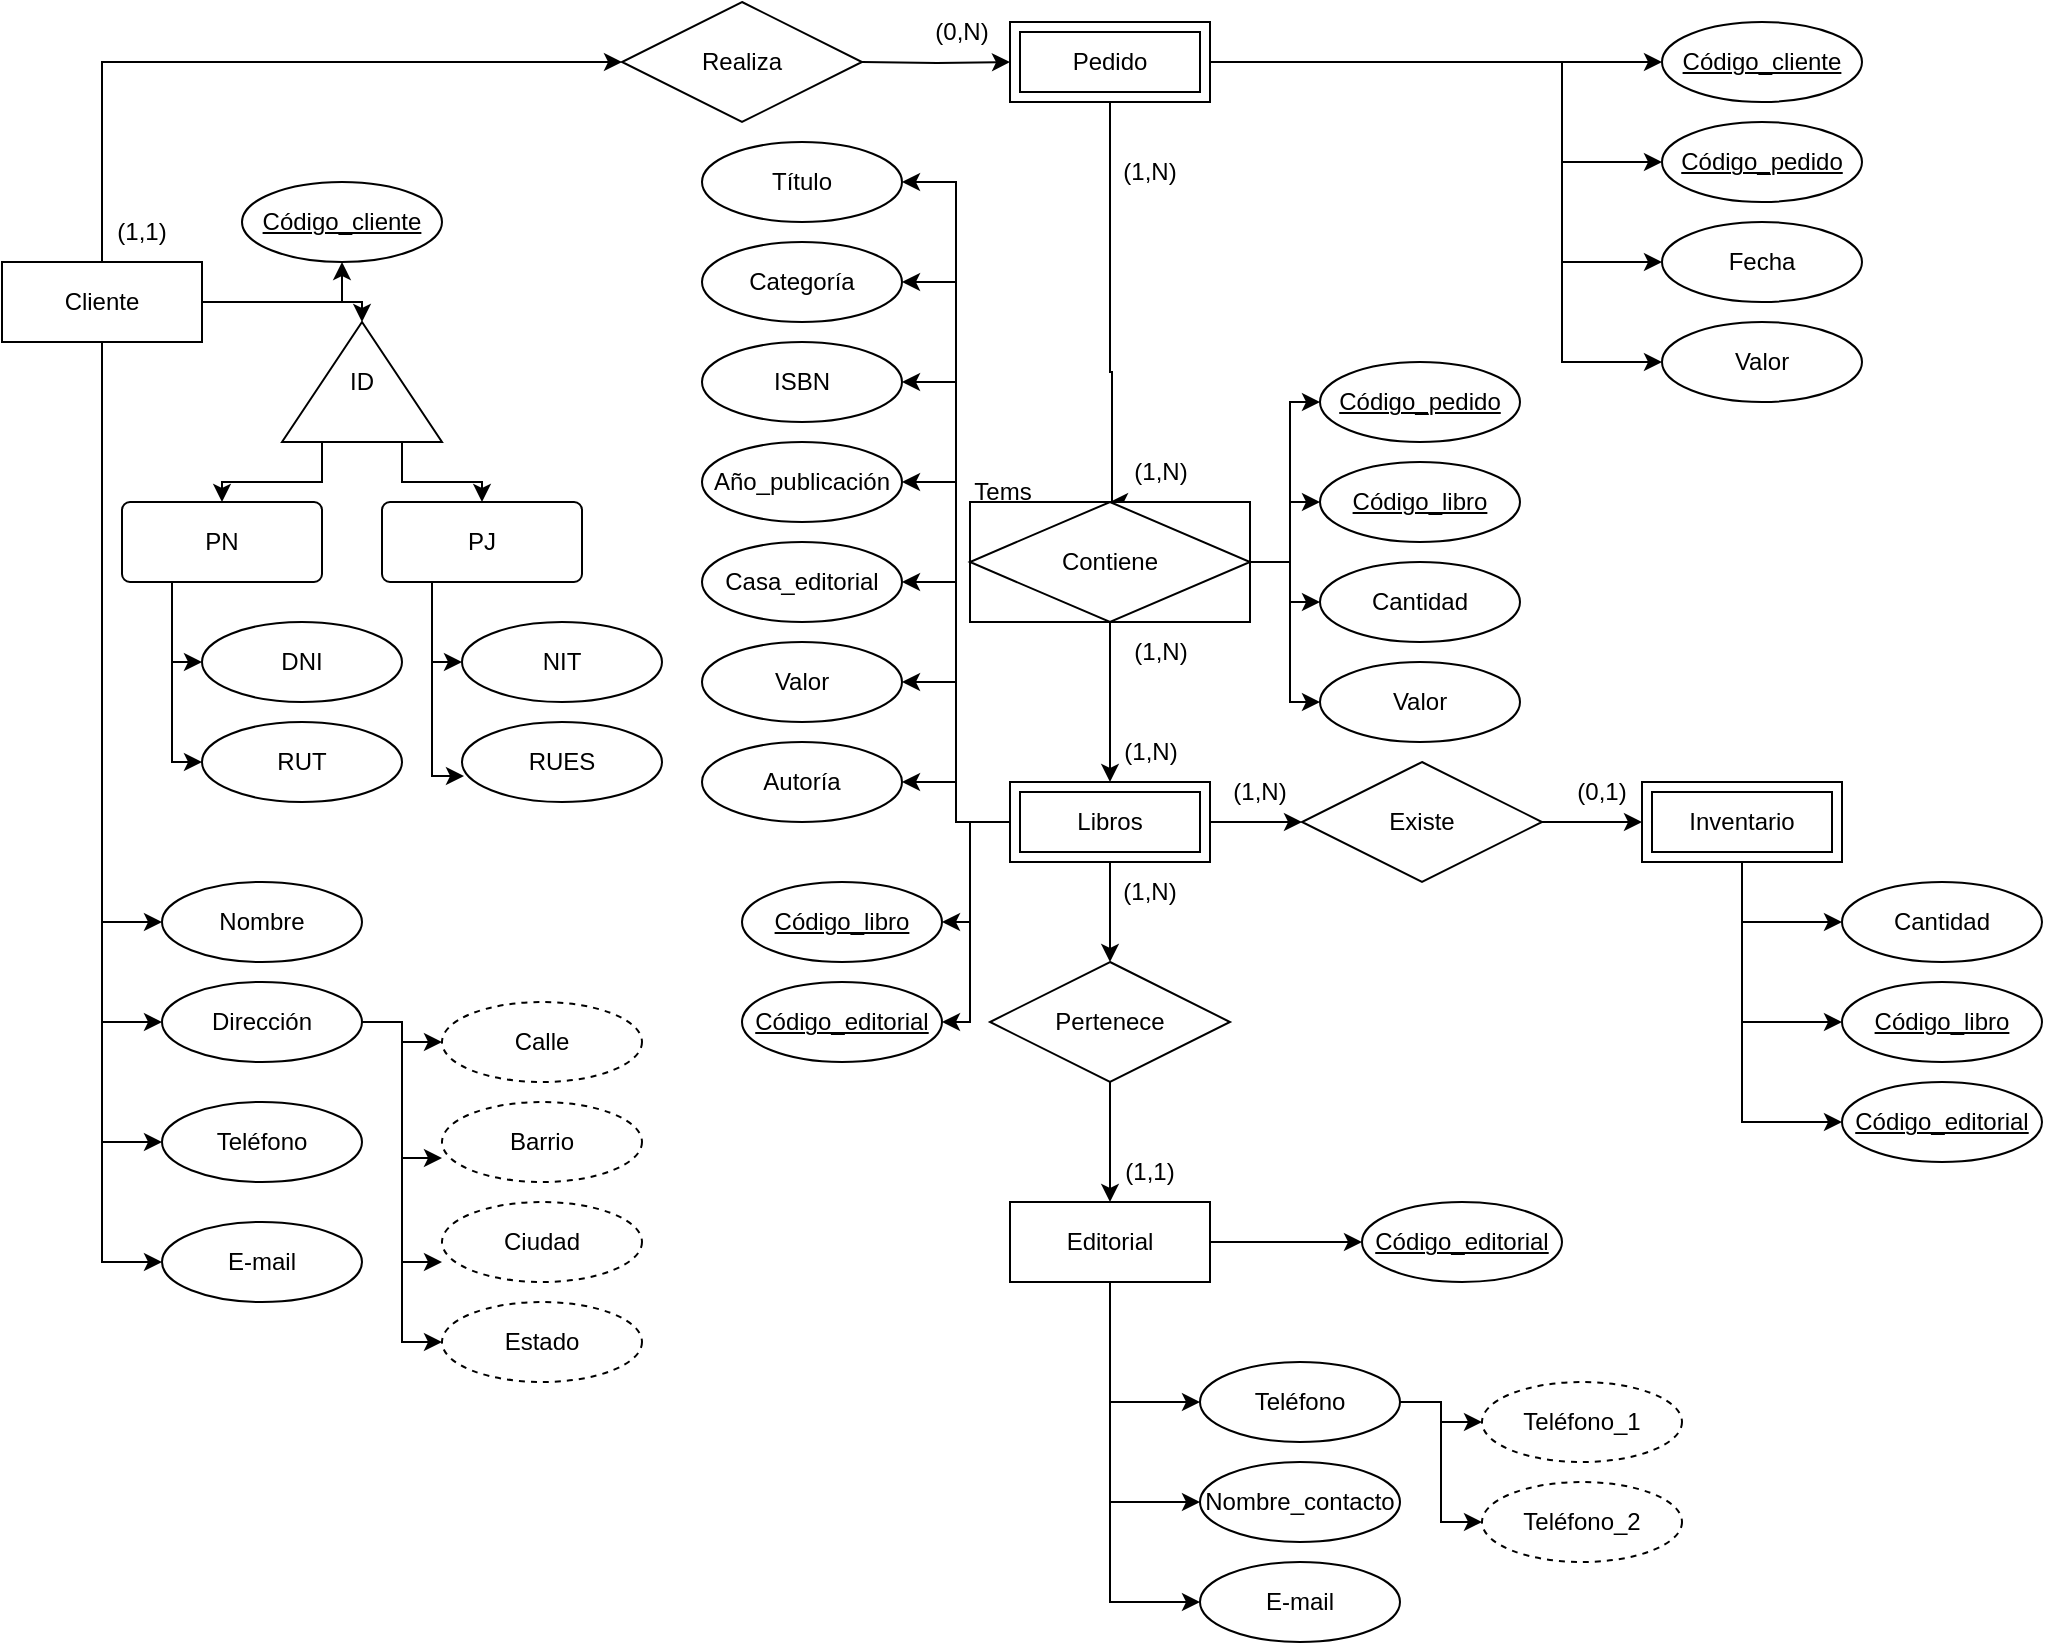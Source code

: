 <mxfile version="26.2.14">
  <diagram name="Página-1" id="mAfcwsao9uxxPhCsY58A">
    <mxGraphModel dx="2061" dy="689" grid="1" gridSize="10" guides="1" tooltips="1" connect="1" arrows="1" fold="1" page="1" pageScale="1" pageWidth="827" pageHeight="1169" math="0" shadow="0">
      <root>
        <mxCell id="0" />
        <mxCell id="1" parent="0" />
        <mxCell id="ZX42Idpp963yY9XAtoR1-5" style="edgeStyle=orthogonalEdgeStyle;rounded=0;orthogonalLoop=1;jettySize=auto;html=1;exitX=0.5;exitY=1;exitDx=0;exitDy=0;entryX=0;entryY=0.5;entryDx=0;entryDy=0;" edge="1" parent="1" source="KHELuarizNl2ZzL4a7ds-2" target="ZX42Idpp963yY9XAtoR1-1">
          <mxGeometry relative="1" as="geometry">
            <mxPoint x="-230" y="425" as="targetPoint" />
          </mxGeometry>
        </mxCell>
        <mxCell id="ZX42Idpp963yY9XAtoR1-8" style="edgeStyle=orthogonalEdgeStyle;rounded=0;orthogonalLoop=1;jettySize=auto;html=1;exitX=0.5;exitY=1;exitDx=0;exitDy=0;entryX=0;entryY=0.5;entryDx=0;entryDy=0;" edge="1" parent="1" source="KHELuarizNl2ZzL4a7ds-2" target="ZX42Idpp963yY9XAtoR1-2">
          <mxGeometry relative="1" as="geometry">
            <mxPoint x="-230" y="485" as="targetPoint" />
          </mxGeometry>
        </mxCell>
        <mxCell id="ZX42Idpp963yY9XAtoR1-9" style="edgeStyle=orthogonalEdgeStyle;rounded=0;orthogonalLoop=1;jettySize=auto;html=1;exitX=0.5;exitY=1;exitDx=0;exitDy=0;entryX=0;entryY=0.5;entryDx=0;entryDy=0;" edge="1" parent="1" source="KHELuarizNl2ZzL4a7ds-2" target="ZX42Idpp963yY9XAtoR1-3">
          <mxGeometry relative="1" as="geometry">
            <mxPoint x="-230" y="535" as="targetPoint" />
          </mxGeometry>
        </mxCell>
        <mxCell id="ZX42Idpp963yY9XAtoR1-10" style="edgeStyle=orthogonalEdgeStyle;rounded=0;orthogonalLoop=1;jettySize=auto;html=1;exitX=0.5;exitY=1;exitDx=0;exitDy=0;entryX=0;entryY=0.5;entryDx=0;entryDy=0;" edge="1" parent="1" source="KHELuarizNl2ZzL4a7ds-2" target="ZX42Idpp963yY9XAtoR1-4">
          <mxGeometry relative="1" as="geometry">
            <mxPoint x="-230" y="605" as="targetPoint" />
          </mxGeometry>
        </mxCell>
        <mxCell id="ZX42Idpp963yY9XAtoR1-21" style="edgeStyle=orthogonalEdgeStyle;rounded=0;orthogonalLoop=1;jettySize=auto;html=1;exitX=0.5;exitY=0;exitDx=0;exitDy=0;entryX=0;entryY=0.5;entryDx=0;entryDy=0;" edge="1" parent="1" source="KHELuarizNl2ZzL4a7ds-2" target="r2OFJCYLcEijNNHe19bi-7">
          <mxGeometry relative="1" as="geometry" />
        </mxCell>
        <mxCell id="ZX42Idpp963yY9XAtoR1-26" style="edgeStyle=orthogonalEdgeStyle;rounded=0;orthogonalLoop=1;jettySize=auto;html=1;exitX=1;exitY=0.5;exitDx=0;exitDy=0;entryX=1;entryY=0.5;entryDx=0;entryDy=0;" edge="1" parent="1" source="KHELuarizNl2ZzL4a7ds-2" target="ZX42Idpp963yY9XAtoR1-24">
          <mxGeometry relative="1" as="geometry">
            <Array as="points">
              <mxPoint x="-100" y="190" />
            </Array>
          </mxGeometry>
        </mxCell>
        <mxCell id="ZX42Idpp963yY9XAtoR1-67" style="edgeStyle=orthogonalEdgeStyle;rounded=0;orthogonalLoop=1;jettySize=auto;html=1;exitX=1;exitY=0.5;exitDx=0;exitDy=0;entryX=0.5;entryY=1;entryDx=0;entryDy=0;" edge="1" parent="1" source="KHELuarizNl2ZzL4a7ds-2" target="ZX42Idpp963yY9XAtoR1-66">
          <mxGeometry relative="1" as="geometry" />
        </mxCell>
        <mxCell id="KHELuarizNl2ZzL4a7ds-2" value="Cliente" style="whiteSpace=wrap;html=1;align=center;" parent="1" vertex="1">
          <mxGeometry x="-280" y="170" width="100" height="40" as="geometry" />
        </mxCell>
        <mxCell id="r2OFJCYLcEijNNHe19bi-13" style="edgeStyle=orthogonalEdgeStyle;rounded=0;orthogonalLoop=1;jettySize=auto;html=1;exitX=0.5;exitY=1;exitDx=0;exitDy=0;entryX=0.5;entryY=0;entryDx=0;entryDy=0;" parent="1" source="KHELuarizNl2ZzL4a7ds-3" edge="1">
          <mxGeometry relative="1" as="geometry">
            <mxPoint x="274" y="520" as="targetPoint" />
          </mxGeometry>
        </mxCell>
        <mxCell id="r2OFJCYLcEijNNHe19bi-25" style="edgeStyle=orthogonalEdgeStyle;rounded=0;orthogonalLoop=1;jettySize=auto;html=1;exitX=1;exitY=0.5;exitDx=0;exitDy=0;entryX=0;entryY=0.5;entryDx=0;entryDy=0;" parent="1" source="KHELuarizNl2ZzL4a7ds-3" target="r2OFJCYLcEijNNHe19bi-24" edge="1">
          <mxGeometry relative="1" as="geometry" />
        </mxCell>
        <mxCell id="ZX42Idpp963yY9XAtoR1-47" style="edgeStyle=orthogonalEdgeStyle;rounded=0;orthogonalLoop=1;jettySize=auto;html=1;exitX=0;exitY=0.5;exitDx=0;exitDy=0;entryX=1;entryY=0.5;entryDx=0;entryDy=0;" edge="1" parent="1" source="KHELuarizNl2ZzL4a7ds-3" target="ZX42Idpp963yY9XAtoR1-45">
          <mxGeometry relative="1" as="geometry" />
        </mxCell>
        <mxCell id="ZX42Idpp963yY9XAtoR1-48" style="edgeStyle=orthogonalEdgeStyle;rounded=0;orthogonalLoop=1;jettySize=auto;html=1;exitX=0;exitY=0.5;exitDx=0;exitDy=0;entryX=1;entryY=0.5;entryDx=0;entryDy=0;" edge="1" parent="1" source="KHELuarizNl2ZzL4a7ds-3" target="ZX42Idpp963yY9XAtoR1-44">
          <mxGeometry relative="1" as="geometry" />
        </mxCell>
        <mxCell id="ZX42Idpp963yY9XAtoR1-49" style="edgeStyle=orthogonalEdgeStyle;rounded=0;orthogonalLoop=1;jettySize=auto;html=1;exitX=0;exitY=0.5;exitDx=0;exitDy=0;entryX=1;entryY=0.5;entryDx=0;entryDy=0;" edge="1" parent="1" source="KHELuarizNl2ZzL4a7ds-3" target="ZX42Idpp963yY9XAtoR1-43">
          <mxGeometry relative="1" as="geometry" />
        </mxCell>
        <mxCell id="ZX42Idpp963yY9XAtoR1-50" style="edgeStyle=orthogonalEdgeStyle;rounded=0;orthogonalLoop=1;jettySize=auto;html=1;exitX=0;exitY=0.5;exitDx=0;exitDy=0;entryX=1;entryY=0.5;entryDx=0;entryDy=0;" edge="1" parent="1" source="KHELuarizNl2ZzL4a7ds-3" target="ZX42Idpp963yY9XAtoR1-42">
          <mxGeometry relative="1" as="geometry" />
        </mxCell>
        <mxCell id="ZX42Idpp963yY9XAtoR1-51" style="edgeStyle=orthogonalEdgeStyle;rounded=0;orthogonalLoop=1;jettySize=auto;html=1;exitX=0;exitY=0.5;exitDx=0;exitDy=0;entryX=1;entryY=0.5;entryDx=0;entryDy=0;" edge="1" parent="1" source="KHELuarizNl2ZzL4a7ds-3" target="ZX42Idpp963yY9XAtoR1-41">
          <mxGeometry relative="1" as="geometry" />
        </mxCell>
        <mxCell id="ZX42Idpp963yY9XAtoR1-52" style="edgeStyle=orthogonalEdgeStyle;rounded=0;orthogonalLoop=1;jettySize=auto;html=1;exitX=0;exitY=0.5;exitDx=0;exitDy=0;entryX=1;entryY=0.5;entryDx=0;entryDy=0;" edge="1" parent="1" source="KHELuarizNl2ZzL4a7ds-3" target="ZX42Idpp963yY9XAtoR1-40">
          <mxGeometry relative="1" as="geometry" />
        </mxCell>
        <mxCell id="ZX42Idpp963yY9XAtoR1-53" style="edgeStyle=orthogonalEdgeStyle;rounded=0;orthogonalLoop=1;jettySize=auto;html=1;exitX=0;exitY=0.5;exitDx=0;exitDy=0;entryX=1;entryY=0.5;entryDx=0;entryDy=0;" edge="1" parent="1" source="KHELuarizNl2ZzL4a7ds-3" target="ZX42Idpp963yY9XAtoR1-39">
          <mxGeometry relative="1" as="geometry" />
        </mxCell>
        <mxCell id="ZX42Idpp963yY9XAtoR1-101" style="edgeStyle=orthogonalEdgeStyle;rounded=0;orthogonalLoop=1;jettySize=auto;html=1;exitX=0;exitY=0.5;exitDx=0;exitDy=0;entryX=1;entryY=0.5;entryDx=0;entryDy=0;" edge="1" parent="1" source="KHELuarizNl2ZzL4a7ds-3" target="ZX42Idpp963yY9XAtoR1-100">
          <mxGeometry relative="1" as="geometry">
            <Array as="points">
              <mxPoint x="204" y="450" />
              <mxPoint x="204" y="500" />
            </Array>
          </mxGeometry>
        </mxCell>
        <mxCell id="ZX42Idpp963yY9XAtoR1-102" style="edgeStyle=orthogonalEdgeStyle;rounded=0;orthogonalLoop=1;jettySize=auto;html=1;exitX=0;exitY=0.5;exitDx=0;exitDy=0;entryX=1;entryY=0.5;entryDx=0;entryDy=0;" edge="1" parent="1" source="KHELuarizNl2ZzL4a7ds-3" target="ZX42Idpp963yY9XAtoR1-70">
          <mxGeometry relative="1" as="geometry">
            <Array as="points">
              <mxPoint x="204" y="450" />
              <mxPoint x="204" y="550" />
            </Array>
          </mxGeometry>
        </mxCell>
        <mxCell id="KHELuarizNl2ZzL4a7ds-3" value="Libros" style="shape=ext;margin=3;double=1;whiteSpace=wrap;html=1;align=center;" parent="1" vertex="1">
          <mxGeometry x="224" y="430" width="100" height="40" as="geometry" />
        </mxCell>
        <mxCell id="ZX42Idpp963yY9XAtoR1-57" style="edgeStyle=orthogonalEdgeStyle;rounded=0;orthogonalLoop=1;jettySize=auto;html=1;exitX=0.5;exitY=1;exitDx=0;exitDy=0;entryX=0;entryY=0.5;entryDx=0;entryDy=0;" edge="1" parent="1" source="KHELuarizNl2ZzL4a7ds-4" target="ZX42Idpp963yY9XAtoR1-54">
          <mxGeometry relative="1" as="geometry" />
        </mxCell>
        <mxCell id="ZX42Idpp963yY9XAtoR1-59" style="edgeStyle=orthogonalEdgeStyle;rounded=0;orthogonalLoop=1;jettySize=auto;html=1;exitX=0.5;exitY=1;exitDx=0;exitDy=0;entryX=0;entryY=0.5;entryDx=0;entryDy=0;" edge="1" parent="1" source="KHELuarizNl2ZzL4a7ds-4" target="ZX42Idpp963yY9XAtoR1-55">
          <mxGeometry relative="1" as="geometry" />
        </mxCell>
        <mxCell id="ZX42Idpp963yY9XAtoR1-60" style="edgeStyle=orthogonalEdgeStyle;rounded=0;orthogonalLoop=1;jettySize=auto;html=1;exitX=0.5;exitY=1;exitDx=0;exitDy=0;entryX=0;entryY=0.5;entryDx=0;entryDy=0;" edge="1" parent="1" source="KHELuarizNl2ZzL4a7ds-4" target="ZX42Idpp963yY9XAtoR1-56">
          <mxGeometry relative="1" as="geometry" />
        </mxCell>
        <mxCell id="ZX42Idpp963yY9XAtoR1-69" style="edgeStyle=orthogonalEdgeStyle;rounded=0;orthogonalLoop=1;jettySize=auto;html=1;exitX=1;exitY=0.5;exitDx=0;exitDy=0;entryX=0;entryY=0.5;entryDx=0;entryDy=0;" edge="1" parent="1" source="KHELuarizNl2ZzL4a7ds-4" target="ZX42Idpp963yY9XAtoR1-68">
          <mxGeometry relative="1" as="geometry" />
        </mxCell>
        <mxCell id="KHELuarizNl2ZzL4a7ds-4" value="Editorial" style="whiteSpace=wrap;html=1;align=center;" parent="1" vertex="1">
          <mxGeometry x="224" y="640" width="100" height="40" as="geometry" />
        </mxCell>
        <mxCell id="ZX42Idpp963yY9XAtoR1-86" style="edgeStyle=orthogonalEdgeStyle;rounded=0;orthogonalLoop=1;jettySize=auto;html=1;exitX=0.5;exitY=1;exitDx=0;exitDy=0;entryX=0;entryY=0.5;entryDx=0;entryDy=0;" edge="1" parent="1" source="KHELuarizNl2ZzL4a7ds-5" target="ZX42Idpp963yY9XAtoR1-84">
          <mxGeometry relative="1" as="geometry" />
        </mxCell>
        <mxCell id="ZX42Idpp963yY9XAtoR1-87" style="edgeStyle=orthogonalEdgeStyle;rounded=0;orthogonalLoop=1;jettySize=auto;html=1;exitX=0.5;exitY=1;exitDx=0;exitDy=0;entryX=0;entryY=0.5;entryDx=0;entryDy=0;" edge="1" parent="1" source="KHELuarizNl2ZzL4a7ds-5" target="ZX42Idpp963yY9XAtoR1-83">
          <mxGeometry relative="1" as="geometry" />
        </mxCell>
        <mxCell id="ZX42Idpp963yY9XAtoR1-104" style="edgeStyle=orthogonalEdgeStyle;rounded=0;orthogonalLoop=1;jettySize=auto;html=1;exitX=0.5;exitY=1;exitDx=0;exitDy=0;entryX=0;entryY=0.5;entryDx=0;entryDy=0;" edge="1" parent="1" source="KHELuarizNl2ZzL4a7ds-5" target="ZX42Idpp963yY9XAtoR1-103">
          <mxGeometry relative="1" as="geometry" />
        </mxCell>
        <mxCell id="KHELuarizNl2ZzL4a7ds-5" value="Inventario" style="shape=ext;margin=3;double=1;whiteSpace=wrap;html=1;align=center;" parent="1" vertex="1">
          <mxGeometry x="540" y="430" width="100" height="40" as="geometry" />
        </mxCell>
        <mxCell id="r2OFJCYLcEijNNHe19bi-11" style="edgeStyle=orthogonalEdgeStyle;rounded=0;orthogonalLoop=1;jettySize=auto;html=1;exitX=0.5;exitY=1;exitDx=0;exitDy=0;entryX=0.5;entryY=0;entryDx=0;entryDy=0;" parent="1" source="KHELuarizNl2ZzL4a7ds-6" target="r2OFJCYLcEijNNHe19bi-29" edge="1">
          <mxGeometry relative="1" as="geometry">
            <mxPoint x="274" y="250.0" as="targetPoint" />
            <Array as="points">
              <mxPoint x="274" y="225" />
              <mxPoint x="275" y="290" />
            </Array>
          </mxGeometry>
        </mxCell>
        <mxCell id="ZX42Idpp963yY9XAtoR1-77" style="edgeStyle=orthogonalEdgeStyle;rounded=0;orthogonalLoop=1;jettySize=auto;html=1;exitX=1;exitY=0.5;exitDx=0;exitDy=0;entryX=0;entryY=0.5;entryDx=0;entryDy=0;" edge="1" parent="1" source="KHELuarizNl2ZzL4a7ds-6" target="ZX42Idpp963yY9XAtoR1-73">
          <mxGeometry relative="1" as="geometry" />
        </mxCell>
        <mxCell id="ZX42Idpp963yY9XAtoR1-91" style="edgeStyle=orthogonalEdgeStyle;rounded=0;orthogonalLoop=1;jettySize=auto;html=1;exitX=1;exitY=0.5;exitDx=0;exitDy=0;entryX=0;entryY=0.5;entryDx=0;entryDy=0;" edge="1" parent="1" source="KHELuarizNl2ZzL4a7ds-6" target="ZX42Idpp963yY9XAtoR1-74">
          <mxGeometry relative="1" as="geometry">
            <Array as="points">
              <mxPoint x="500" y="70" />
              <mxPoint x="500" y="120" />
            </Array>
          </mxGeometry>
        </mxCell>
        <mxCell id="ZX42Idpp963yY9XAtoR1-92" style="edgeStyle=orthogonalEdgeStyle;rounded=0;orthogonalLoop=1;jettySize=auto;html=1;exitX=1;exitY=0.5;exitDx=0;exitDy=0;entryX=0;entryY=0.5;entryDx=0;entryDy=0;" edge="1" parent="1" source="KHELuarizNl2ZzL4a7ds-6" target="ZX42Idpp963yY9XAtoR1-79">
          <mxGeometry relative="1" as="geometry">
            <Array as="points">
              <mxPoint x="500" y="70" />
              <mxPoint x="500" y="170" />
            </Array>
          </mxGeometry>
        </mxCell>
        <mxCell id="ZX42Idpp963yY9XAtoR1-93" style="edgeStyle=orthogonalEdgeStyle;rounded=0;orthogonalLoop=1;jettySize=auto;html=1;exitX=1;exitY=0.5;exitDx=0;exitDy=0;entryX=0;entryY=0.5;entryDx=0;entryDy=0;" edge="1" parent="1" source="KHELuarizNl2ZzL4a7ds-6" target="ZX42Idpp963yY9XAtoR1-80">
          <mxGeometry relative="1" as="geometry">
            <Array as="points">
              <mxPoint x="500" y="70" />
              <mxPoint x="500" y="220" />
            </Array>
          </mxGeometry>
        </mxCell>
        <mxCell id="KHELuarizNl2ZzL4a7ds-6" value="Pedido" style="shape=ext;margin=3;double=1;whiteSpace=wrap;html=1;align=center;" parent="1" vertex="1">
          <mxGeometry x="224" y="50" width="100" height="40" as="geometry" />
        </mxCell>
        <mxCell id="r2OFJCYLcEijNNHe19bi-3" style="edgeStyle=orthogonalEdgeStyle;rounded=0;orthogonalLoop=1;jettySize=auto;html=1;exitX=1;exitY=0.5;exitDx=0;exitDy=0;entryX=0;entryY=0.5;entryDx=0;entryDy=0;" parent="1" target="KHELuarizNl2ZzL4a7ds-6" edge="1">
          <mxGeometry relative="1" as="geometry">
            <mxPoint x="150" y="70" as="sourcePoint" />
          </mxGeometry>
        </mxCell>
        <mxCell id="r2OFJCYLcEijNNHe19bi-12" style="edgeStyle=orthogonalEdgeStyle;rounded=0;orthogonalLoop=1;jettySize=auto;html=1;exitX=0.5;exitY=1;exitDx=0;exitDy=0;" parent="1" source="r2OFJCYLcEijNNHe19bi-29" target="KHELuarizNl2ZzL4a7ds-3" edge="1">
          <mxGeometry relative="1" as="geometry">
            <mxPoint x="274" y="390.0" as="sourcePoint" />
          </mxGeometry>
        </mxCell>
        <mxCell id="r2OFJCYLcEijNNHe19bi-7" value="Realiza" style="shape=rhombus;perimeter=rhombusPerimeter;whiteSpace=wrap;html=1;align=center;" parent="1" vertex="1">
          <mxGeometry x="30" y="40" width="120" height="60" as="geometry" />
        </mxCell>
        <mxCell id="r2OFJCYLcEijNNHe19bi-18" style="edgeStyle=orthogonalEdgeStyle;rounded=0;orthogonalLoop=1;jettySize=auto;html=1;exitX=0.5;exitY=1;exitDx=0;exitDy=0;" parent="1" source="r2OFJCYLcEijNNHe19bi-10" target="KHELuarizNl2ZzL4a7ds-4" edge="1">
          <mxGeometry relative="1" as="geometry" />
        </mxCell>
        <mxCell id="r2OFJCYLcEijNNHe19bi-10" value="Pertenece" style="shape=rhombus;perimeter=rhombusPerimeter;whiteSpace=wrap;html=1;align=center;" parent="1" vertex="1">
          <mxGeometry x="214" y="520" width="120" height="60" as="geometry" />
        </mxCell>
        <mxCell id="r2OFJCYLcEijNNHe19bi-14" value="(1,1)" style="text;html=1;align=center;verticalAlign=middle;whiteSpace=wrap;rounded=0;" parent="1" vertex="1">
          <mxGeometry x="-240" y="140" width="60" height="30" as="geometry" />
        </mxCell>
        <mxCell id="r2OFJCYLcEijNNHe19bi-17" value="(0,N)" style="text;html=1;align=center;verticalAlign=middle;whiteSpace=wrap;rounded=0;" parent="1" vertex="1">
          <mxGeometry x="170" y="40" width="60" height="30" as="geometry" />
        </mxCell>
        <mxCell id="r2OFJCYLcEijNNHe19bi-19" value="(1,N)" style="text;html=1;align=center;verticalAlign=middle;whiteSpace=wrap;rounded=0;" parent="1" vertex="1">
          <mxGeometry x="264" y="110" width="60" height="30" as="geometry" />
        </mxCell>
        <mxCell id="r2OFJCYLcEijNNHe19bi-20" value="(1,N)" style="text;html=1;align=center;verticalAlign=middle;whiteSpace=wrap;rounded=0;" parent="1" vertex="1">
          <mxGeometry x="264" y="470" width="60" height="30" as="geometry" />
        </mxCell>
        <mxCell id="r2OFJCYLcEijNNHe19bi-22" value="(1,N)" style="text;html=1;align=center;verticalAlign=middle;resizable=0;points=[];autosize=1;strokeColor=none;fillColor=none;" parent="1" vertex="1">
          <mxGeometry x="269" y="400" width="50" height="30" as="geometry" />
        </mxCell>
        <mxCell id="r2OFJCYLcEijNNHe19bi-23" value="(1,1)" style="text;html=1;align=center;verticalAlign=middle;whiteSpace=wrap;rounded=0;" parent="1" vertex="1">
          <mxGeometry x="264" y="610" width="60" height="30" as="geometry" />
        </mxCell>
        <mxCell id="r2OFJCYLcEijNNHe19bi-26" style="edgeStyle=orthogonalEdgeStyle;rounded=0;orthogonalLoop=1;jettySize=auto;html=1;exitX=1;exitY=0.5;exitDx=0;exitDy=0;entryX=0;entryY=0.5;entryDx=0;entryDy=0;" parent="1" source="r2OFJCYLcEijNNHe19bi-24" target="KHELuarizNl2ZzL4a7ds-5" edge="1">
          <mxGeometry relative="1" as="geometry" />
        </mxCell>
        <mxCell id="r2OFJCYLcEijNNHe19bi-24" value="Existe" style="shape=rhombus;perimeter=rhombusPerimeter;whiteSpace=wrap;html=1;align=center;" parent="1" vertex="1">
          <mxGeometry x="370" y="420" width="120" height="60" as="geometry" />
        </mxCell>
        <mxCell id="r2OFJCYLcEijNNHe19bi-27" value="(1,N)" style="text;html=1;align=center;verticalAlign=middle;whiteSpace=wrap;rounded=0;" parent="1" vertex="1">
          <mxGeometry x="319" y="420" width="60" height="30" as="geometry" />
        </mxCell>
        <mxCell id="r2OFJCYLcEijNNHe19bi-28" value="(0,1)" style="text;html=1;align=center;verticalAlign=middle;whiteSpace=wrap;rounded=0;" parent="1" vertex="1">
          <mxGeometry x="490" y="420" width="60" height="30" as="geometry" />
        </mxCell>
        <mxCell id="ZX42Idpp963yY9XAtoR1-96" style="edgeStyle=orthogonalEdgeStyle;rounded=0;orthogonalLoop=1;jettySize=auto;html=1;exitX=1;exitY=0.5;exitDx=0;exitDy=0;entryX=0;entryY=0.5;entryDx=0;entryDy=0;" edge="1" parent="1" source="r2OFJCYLcEijNNHe19bi-29" target="ZX42Idpp963yY9XAtoR1-94">
          <mxGeometry relative="1" as="geometry">
            <Array as="points">
              <mxPoint x="364" y="320" />
              <mxPoint x="364" y="240" />
            </Array>
          </mxGeometry>
        </mxCell>
        <mxCell id="ZX42Idpp963yY9XAtoR1-97" style="edgeStyle=orthogonalEdgeStyle;rounded=0;orthogonalLoop=1;jettySize=auto;html=1;exitX=1;exitY=0.5;exitDx=0;exitDy=0;entryX=0;entryY=0.5;entryDx=0;entryDy=0;" edge="1" parent="1" source="r2OFJCYLcEijNNHe19bi-29" target="ZX42Idpp963yY9XAtoR1-95">
          <mxGeometry relative="1" as="geometry" />
        </mxCell>
        <mxCell id="ZX42Idpp963yY9XAtoR1-98" style="edgeStyle=orthogonalEdgeStyle;rounded=0;orthogonalLoop=1;jettySize=auto;html=1;exitX=1;exitY=0.5;exitDx=0;exitDy=0;entryX=0;entryY=0.5;entryDx=0;entryDy=0;" edge="1" parent="1" source="r2OFJCYLcEijNNHe19bi-29" target="ZX42Idpp963yY9XAtoR1-88">
          <mxGeometry relative="1" as="geometry" />
        </mxCell>
        <mxCell id="ZX42Idpp963yY9XAtoR1-99" style="edgeStyle=orthogonalEdgeStyle;rounded=0;orthogonalLoop=1;jettySize=auto;html=1;exitX=1;exitY=0.5;exitDx=0;exitDy=0;entryX=0;entryY=0.5;entryDx=0;entryDy=0;" edge="1" parent="1" source="r2OFJCYLcEijNNHe19bi-29" target="ZX42Idpp963yY9XAtoR1-90">
          <mxGeometry relative="1" as="geometry">
            <Array as="points">
              <mxPoint x="364" y="320" />
              <mxPoint x="364" y="390" />
            </Array>
          </mxGeometry>
        </mxCell>
        <mxCell id="r2OFJCYLcEijNNHe19bi-29" value="&lt;font&gt;Contiene&lt;/font&gt;" style="shape=associativeEntity;whiteSpace=wrap;html=1;align=center;" parent="1" vertex="1">
          <mxGeometry x="204" y="290" width="140" height="60" as="geometry" />
        </mxCell>
        <mxCell id="r2OFJCYLcEijNNHe19bi-31" value="(1,N)" style="text;html=1;align=center;verticalAlign=middle;resizable=0;points=[];autosize=1;strokeColor=none;fillColor=none;" parent="1" vertex="1">
          <mxGeometry x="274" y="260" width="50" height="30" as="geometry" />
        </mxCell>
        <mxCell id="r2OFJCYLcEijNNHe19bi-32" value="(1,N)" style="text;html=1;align=center;verticalAlign=middle;resizable=0;points=[];autosize=1;strokeColor=none;fillColor=none;" parent="1" vertex="1">
          <mxGeometry x="274" y="350" width="50" height="30" as="geometry" />
        </mxCell>
        <mxCell id="r2OFJCYLcEijNNHe19bi-35" value="Tems" style="text;html=1;align=center;verticalAlign=middle;rounded=0;" parent="1" vertex="1">
          <mxGeometry x="190" y="270" width="60" height="30" as="geometry" />
        </mxCell>
        <mxCell id="ZX42Idpp963yY9XAtoR1-1" value="Nombre" style="ellipse;whiteSpace=wrap;html=1;align=center;" vertex="1" parent="1">
          <mxGeometry x="-200" y="480" width="100" height="40" as="geometry" />
        </mxCell>
        <mxCell id="ZX42Idpp963yY9XAtoR1-13" style="edgeStyle=orthogonalEdgeStyle;rounded=0;orthogonalLoop=1;jettySize=auto;html=1;exitX=1;exitY=0.5;exitDx=0;exitDy=0;" edge="1" parent="1" source="ZX42Idpp963yY9XAtoR1-2" target="ZX42Idpp963yY9XAtoR1-12">
          <mxGeometry relative="1" as="geometry" />
        </mxCell>
        <mxCell id="ZX42Idpp963yY9XAtoR1-17" style="edgeStyle=orthogonalEdgeStyle;rounded=0;orthogonalLoop=1;jettySize=auto;html=1;exitX=1;exitY=0.5;exitDx=0;exitDy=0;entryX=0;entryY=0.7;entryDx=0;entryDy=0;entryPerimeter=0;" edge="1" parent="1" source="ZX42Idpp963yY9XAtoR1-2" target="ZX42Idpp963yY9XAtoR1-14">
          <mxGeometry relative="1" as="geometry">
            <mxPoint x="-70" y="630" as="targetPoint" />
          </mxGeometry>
        </mxCell>
        <mxCell id="ZX42Idpp963yY9XAtoR1-20" style="edgeStyle=orthogonalEdgeStyle;rounded=0;orthogonalLoop=1;jettySize=auto;html=1;exitX=1;exitY=0.5;exitDx=0;exitDy=0;entryX=0;entryY=0.5;entryDx=0;entryDy=0;" edge="1" parent="1" source="ZX42Idpp963yY9XAtoR1-2" target="ZX42Idpp963yY9XAtoR1-15">
          <mxGeometry relative="1" as="geometry" />
        </mxCell>
        <mxCell id="ZX42Idpp963yY9XAtoR1-2" value="Dirección" style="ellipse;whiteSpace=wrap;html=1;align=center;" vertex="1" parent="1">
          <mxGeometry x="-200" y="530" width="100" height="40" as="geometry" />
        </mxCell>
        <mxCell id="ZX42Idpp963yY9XAtoR1-3" value="Teléfono" style="ellipse;whiteSpace=wrap;html=1;align=center;" vertex="1" parent="1">
          <mxGeometry x="-200" y="590" width="100" height="40" as="geometry" />
        </mxCell>
        <mxCell id="ZX42Idpp963yY9XAtoR1-4" value="E-mail" style="ellipse;whiteSpace=wrap;html=1;align=center;" vertex="1" parent="1">
          <mxGeometry x="-200" y="650" width="100" height="40" as="geometry" />
        </mxCell>
        <mxCell id="ZX42Idpp963yY9XAtoR1-12" value="Calle" style="ellipse;whiteSpace=wrap;html=1;align=center;dashed=1;" vertex="1" parent="1">
          <mxGeometry x="-60" y="540" width="100" height="40" as="geometry" />
        </mxCell>
        <mxCell id="ZX42Idpp963yY9XAtoR1-14" value="Barrio" style="ellipse;whiteSpace=wrap;html=1;align=center;dashed=1;" vertex="1" parent="1">
          <mxGeometry x="-60" y="590" width="100" height="40" as="geometry" />
        </mxCell>
        <mxCell id="ZX42Idpp963yY9XAtoR1-15" value="Estado" style="ellipse;whiteSpace=wrap;html=1;align=center;dashed=1;" vertex="1" parent="1">
          <mxGeometry x="-60" y="690" width="100" height="40" as="geometry" />
        </mxCell>
        <mxCell id="ZX42Idpp963yY9XAtoR1-16" value="Ciudad" style="ellipse;whiteSpace=wrap;html=1;align=center;dashed=1;" vertex="1" parent="1">
          <mxGeometry x="-60" y="640" width="100" height="40" as="geometry" />
        </mxCell>
        <mxCell id="ZX42Idpp963yY9XAtoR1-19" style="edgeStyle=orthogonalEdgeStyle;rounded=0;orthogonalLoop=1;jettySize=auto;html=1;exitX=1;exitY=0.5;exitDx=0;exitDy=0;entryX=0;entryY=0.75;entryDx=0;entryDy=0;entryPerimeter=0;" edge="1" parent="1" source="ZX42Idpp963yY9XAtoR1-2" target="ZX42Idpp963yY9XAtoR1-16">
          <mxGeometry relative="1" as="geometry">
            <Array as="points">
              <mxPoint x="-80" y="550" />
              <mxPoint x="-80" y="670" />
              <mxPoint x="-60" y="670" />
            </Array>
          </mxGeometry>
        </mxCell>
        <mxCell id="ZX42Idpp963yY9XAtoR1-37" style="edgeStyle=orthogonalEdgeStyle;rounded=0;orthogonalLoop=1;jettySize=auto;html=1;exitX=0.25;exitY=1;exitDx=0;exitDy=0;entryX=0;entryY=0.5;entryDx=0;entryDy=0;" edge="1" parent="1" source="ZX42Idpp963yY9XAtoR1-22" target="ZX42Idpp963yY9XAtoR1-30">
          <mxGeometry relative="1" as="geometry">
            <Array as="points">
              <mxPoint x="-195" y="370" />
            </Array>
          </mxGeometry>
        </mxCell>
        <mxCell id="ZX42Idpp963yY9XAtoR1-38" style="edgeStyle=orthogonalEdgeStyle;rounded=0;orthogonalLoop=1;jettySize=auto;html=1;exitX=0.25;exitY=1;exitDx=0;exitDy=0;entryX=0;entryY=0.5;entryDx=0;entryDy=0;" edge="1" parent="1" source="ZX42Idpp963yY9XAtoR1-22" target="ZX42Idpp963yY9XAtoR1-32">
          <mxGeometry relative="1" as="geometry">
            <Array as="points">
              <mxPoint x="-195" y="420" />
            </Array>
          </mxGeometry>
        </mxCell>
        <mxCell id="ZX42Idpp963yY9XAtoR1-22" value="PN" style="rounded=1;arcSize=10;whiteSpace=wrap;html=1;align=center;" vertex="1" parent="1">
          <mxGeometry x="-220" y="290" width="100" height="40" as="geometry" />
        </mxCell>
        <mxCell id="ZX42Idpp963yY9XAtoR1-34" style="edgeStyle=orthogonalEdgeStyle;rounded=0;orthogonalLoop=1;jettySize=auto;html=1;exitX=0.25;exitY=1;exitDx=0;exitDy=0;entryX=0;entryY=0.5;entryDx=0;entryDy=0;" edge="1" parent="1" source="ZX42Idpp963yY9XAtoR1-23" target="ZX42Idpp963yY9XAtoR1-31">
          <mxGeometry relative="1" as="geometry">
            <Array as="points">
              <mxPoint x="-65" y="370" />
            </Array>
          </mxGeometry>
        </mxCell>
        <mxCell id="ZX42Idpp963yY9XAtoR1-23" value="PJ" style="rounded=1;arcSize=10;whiteSpace=wrap;html=1;align=center;" vertex="1" parent="1">
          <mxGeometry x="-90" y="290" width="100" height="40" as="geometry" />
        </mxCell>
        <mxCell id="ZX42Idpp963yY9XAtoR1-29" style="edgeStyle=orthogonalEdgeStyle;rounded=0;orthogonalLoop=1;jettySize=auto;html=1;exitX=0;exitY=0.75;exitDx=0;exitDy=0;entryX=0.5;entryY=0;entryDx=0;entryDy=0;" edge="1" parent="1" source="ZX42Idpp963yY9XAtoR1-24" target="ZX42Idpp963yY9XAtoR1-23">
          <mxGeometry relative="1" as="geometry" />
        </mxCell>
        <mxCell id="ZX42Idpp963yY9XAtoR1-36" style="edgeStyle=orthogonalEdgeStyle;rounded=0;orthogonalLoop=1;jettySize=auto;html=1;exitX=0;exitY=0.25;exitDx=0;exitDy=0;entryX=0.5;entryY=0;entryDx=0;entryDy=0;" edge="1" parent="1" source="ZX42Idpp963yY9XAtoR1-24" target="ZX42Idpp963yY9XAtoR1-22">
          <mxGeometry relative="1" as="geometry">
            <Array as="points">
              <mxPoint x="-120" y="280" />
              <mxPoint x="-170" y="280" />
            </Array>
          </mxGeometry>
        </mxCell>
        <mxCell id="ZX42Idpp963yY9XAtoR1-24" value="ID" style="triangle;whiteSpace=wrap;html=1;direction=north;" vertex="1" parent="1">
          <mxGeometry x="-140" y="200" width="80" height="60" as="geometry" />
        </mxCell>
        <mxCell id="ZX42Idpp963yY9XAtoR1-30" value="DNI" style="ellipse;whiteSpace=wrap;html=1;align=center;" vertex="1" parent="1">
          <mxGeometry x="-180" y="350" width="100" height="40" as="geometry" />
        </mxCell>
        <mxCell id="ZX42Idpp963yY9XAtoR1-31" value="NIT" style="ellipse;whiteSpace=wrap;html=1;align=center;" vertex="1" parent="1">
          <mxGeometry x="-50" y="350" width="100" height="40" as="geometry" />
        </mxCell>
        <mxCell id="ZX42Idpp963yY9XAtoR1-32" value="RUT" style="ellipse;whiteSpace=wrap;html=1;align=center;" vertex="1" parent="1">
          <mxGeometry x="-180" y="400" width="100" height="40" as="geometry" />
        </mxCell>
        <mxCell id="ZX42Idpp963yY9XAtoR1-33" value="RUES" style="ellipse;whiteSpace=wrap;html=1;align=center;" vertex="1" parent="1">
          <mxGeometry x="-50" y="400" width="100" height="40" as="geometry" />
        </mxCell>
        <mxCell id="ZX42Idpp963yY9XAtoR1-35" style="edgeStyle=orthogonalEdgeStyle;rounded=0;orthogonalLoop=1;jettySize=auto;html=1;exitX=0.25;exitY=1;exitDx=0;exitDy=0;entryX=0.01;entryY=0.675;entryDx=0;entryDy=0;entryPerimeter=0;" edge="1" parent="1" source="ZX42Idpp963yY9XAtoR1-23" target="ZX42Idpp963yY9XAtoR1-33">
          <mxGeometry relative="1" as="geometry">
            <Array as="points">
              <mxPoint x="-65" y="427" />
            </Array>
          </mxGeometry>
        </mxCell>
        <mxCell id="ZX42Idpp963yY9XAtoR1-39" value="Título" style="ellipse;whiteSpace=wrap;html=1;align=center;" vertex="1" parent="1">
          <mxGeometry x="70" y="110" width="100" height="40" as="geometry" />
        </mxCell>
        <mxCell id="ZX42Idpp963yY9XAtoR1-40" value="Categoría" style="ellipse;whiteSpace=wrap;html=1;align=center;" vertex="1" parent="1">
          <mxGeometry x="70" y="160" width="100" height="40" as="geometry" />
        </mxCell>
        <mxCell id="ZX42Idpp963yY9XAtoR1-41" value="ISBN" style="ellipse;whiteSpace=wrap;html=1;align=center;" vertex="1" parent="1">
          <mxGeometry x="70" y="210" width="100" height="40" as="geometry" />
        </mxCell>
        <mxCell id="ZX42Idpp963yY9XAtoR1-42" value="Año_publicación" style="ellipse;whiteSpace=wrap;html=1;align=center;" vertex="1" parent="1">
          <mxGeometry x="70" y="260" width="100" height="40" as="geometry" />
        </mxCell>
        <mxCell id="ZX42Idpp963yY9XAtoR1-43" value="Casa_editorial" style="ellipse;whiteSpace=wrap;html=1;align=center;" vertex="1" parent="1">
          <mxGeometry x="70" y="310" width="100" height="40" as="geometry" />
        </mxCell>
        <mxCell id="ZX42Idpp963yY9XAtoR1-44" value="Valor" style="ellipse;whiteSpace=wrap;html=1;align=center;" vertex="1" parent="1">
          <mxGeometry x="70" y="360" width="100" height="40" as="geometry" />
        </mxCell>
        <mxCell id="ZX42Idpp963yY9XAtoR1-45" value="Autoría" style="ellipse;whiteSpace=wrap;html=1;align=center;" vertex="1" parent="1">
          <mxGeometry x="70" y="410" width="100" height="40" as="geometry" />
        </mxCell>
        <mxCell id="ZX42Idpp963yY9XAtoR1-63" style="edgeStyle=orthogonalEdgeStyle;rounded=0;orthogonalLoop=1;jettySize=auto;html=1;exitX=1;exitY=0.5;exitDx=0;exitDy=0;entryX=0;entryY=0.5;entryDx=0;entryDy=0;" edge="1" parent="1" source="ZX42Idpp963yY9XAtoR1-54" target="ZX42Idpp963yY9XAtoR1-61">
          <mxGeometry relative="1" as="geometry" />
        </mxCell>
        <mxCell id="ZX42Idpp963yY9XAtoR1-64" style="edgeStyle=orthogonalEdgeStyle;rounded=0;orthogonalLoop=1;jettySize=auto;html=1;exitX=1;exitY=0.5;exitDx=0;exitDy=0;entryX=0;entryY=0.5;entryDx=0;entryDy=0;" edge="1" parent="1" source="ZX42Idpp963yY9XAtoR1-54" target="ZX42Idpp963yY9XAtoR1-62">
          <mxGeometry relative="1" as="geometry" />
        </mxCell>
        <mxCell id="ZX42Idpp963yY9XAtoR1-54" value="Teléfono" style="ellipse;whiteSpace=wrap;html=1;align=center;" vertex="1" parent="1">
          <mxGeometry x="319" y="720" width="100" height="40" as="geometry" />
        </mxCell>
        <mxCell id="ZX42Idpp963yY9XAtoR1-55" value="Nombre_contacto" style="ellipse;whiteSpace=wrap;html=1;align=center;" vertex="1" parent="1">
          <mxGeometry x="319" y="770" width="100" height="40" as="geometry" />
        </mxCell>
        <mxCell id="ZX42Idpp963yY9XAtoR1-56" value="E-mail" style="ellipse;whiteSpace=wrap;html=1;align=center;" vertex="1" parent="1">
          <mxGeometry x="319" y="820" width="100" height="40" as="geometry" />
        </mxCell>
        <mxCell id="ZX42Idpp963yY9XAtoR1-61" value="Teléfono_1" style="ellipse;whiteSpace=wrap;html=1;align=center;dashed=1;" vertex="1" parent="1">
          <mxGeometry x="460" y="730" width="100" height="40" as="geometry" />
        </mxCell>
        <mxCell id="ZX42Idpp963yY9XAtoR1-62" value="Teléfono_2" style="ellipse;whiteSpace=wrap;html=1;align=center;dashed=1;" vertex="1" parent="1">
          <mxGeometry x="460" y="780" width="100" height="40" as="geometry" />
        </mxCell>
        <mxCell id="ZX42Idpp963yY9XAtoR1-66" value="Código_cliente" style="ellipse;whiteSpace=wrap;html=1;align=center;fontStyle=4;" vertex="1" parent="1">
          <mxGeometry x="-160" y="130" width="100" height="40" as="geometry" />
        </mxCell>
        <mxCell id="ZX42Idpp963yY9XAtoR1-68" value="Código_editorial" style="ellipse;whiteSpace=wrap;html=1;align=center;fontStyle=4;" vertex="1" parent="1">
          <mxGeometry x="400" y="640" width="100" height="40" as="geometry" />
        </mxCell>
        <mxCell id="ZX42Idpp963yY9XAtoR1-70" value="Código_editorial" style="ellipse;whiteSpace=wrap;html=1;align=center;fontStyle=4;" vertex="1" parent="1">
          <mxGeometry x="90" y="530" width="100" height="40" as="geometry" />
        </mxCell>
        <mxCell id="ZX42Idpp963yY9XAtoR1-73" value="Código_cliente" style="ellipse;whiteSpace=wrap;html=1;align=center;fontStyle=4;" vertex="1" parent="1">
          <mxGeometry x="550" y="50" width="100" height="40" as="geometry" />
        </mxCell>
        <mxCell id="ZX42Idpp963yY9XAtoR1-74" value="Código_pedido" style="ellipse;whiteSpace=wrap;html=1;align=center;fontStyle=4;" vertex="1" parent="1">
          <mxGeometry x="550" y="100" width="100" height="40" as="geometry" />
        </mxCell>
        <mxCell id="ZX42Idpp963yY9XAtoR1-79" value="Fecha" style="ellipse;whiteSpace=wrap;html=1;align=center;" vertex="1" parent="1">
          <mxGeometry x="550" y="150" width="100" height="40" as="geometry" />
        </mxCell>
        <mxCell id="ZX42Idpp963yY9XAtoR1-80" value="Valor" style="ellipse;whiteSpace=wrap;html=1;align=center;" vertex="1" parent="1">
          <mxGeometry x="550" y="200" width="100" height="40" as="geometry" />
        </mxCell>
        <mxCell id="ZX42Idpp963yY9XAtoR1-83" value="Código_libro" style="ellipse;whiteSpace=wrap;html=1;align=center;fontStyle=4;" vertex="1" parent="1">
          <mxGeometry x="640" y="530" width="100" height="40" as="geometry" />
        </mxCell>
        <mxCell id="ZX42Idpp963yY9XAtoR1-84" value="Cantidad" style="ellipse;whiteSpace=wrap;html=1;align=center;" vertex="1" parent="1">
          <mxGeometry x="640" y="480" width="100" height="40" as="geometry" />
        </mxCell>
        <mxCell id="ZX42Idpp963yY9XAtoR1-88" value="Cantidad" style="ellipse;whiteSpace=wrap;html=1;align=center;" vertex="1" parent="1">
          <mxGeometry x="379" y="320" width="100" height="40" as="geometry" />
        </mxCell>
        <mxCell id="ZX42Idpp963yY9XAtoR1-90" value="Valor" style="ellipse;whiteSpace=wrap;html=1;align=center;" vertex="1" parent="1">
          <mxGeometry x="379" y="370" width="100" height="40" as="geometry" />
        </mxCell>
        <mxCell id="ZX42Idpp963yY9XAtoR1-94" value="Código_pedido" style="ellipse;whiteSpace=wrap;html=1;align=center;fontStyle=4;" vertex="1" parent="1">
          <mxGeometry x="379" y="220" width="100" height="40" as="geometry" />
        </mxCell>
        <mxCell id="ZX42Idpp963yY9XAtoR1-95" value="Código_libro" style="ellipse;whiteSpace=wrap;html=1;align=center;fontStyle=4;" vertex="1" parent="1">
          <mxGeometry x="379" y="270" width="100" height="40" as="geometry" />
        </mxCell>
        <mxCell id="ZX42Idpp963yY9XAtoR1-100" value="Código_libro" style="ellipse;whiteSpace=wrap;html=1;align=center;fontStyle=4;" vertex="1" parent="1">
          <mxGeometry x="90" y="480" width="100" height="40" as="geometry" />
        </mxCell>
        <mxCell id="ZX42Idpp963yY9XAtoR1-103" value="Código_editorial" style="ellipse;whiteSpace=wrap;html=1;align=center;fontStyle=4;" vertex="1" parent="1">
          <mxGeometry x="640" y="580" width="100" height="40" as="geometry" />
        </mxCell>
      </root>
    </mxGraphModel>
  </diagram>
</mxfile>

